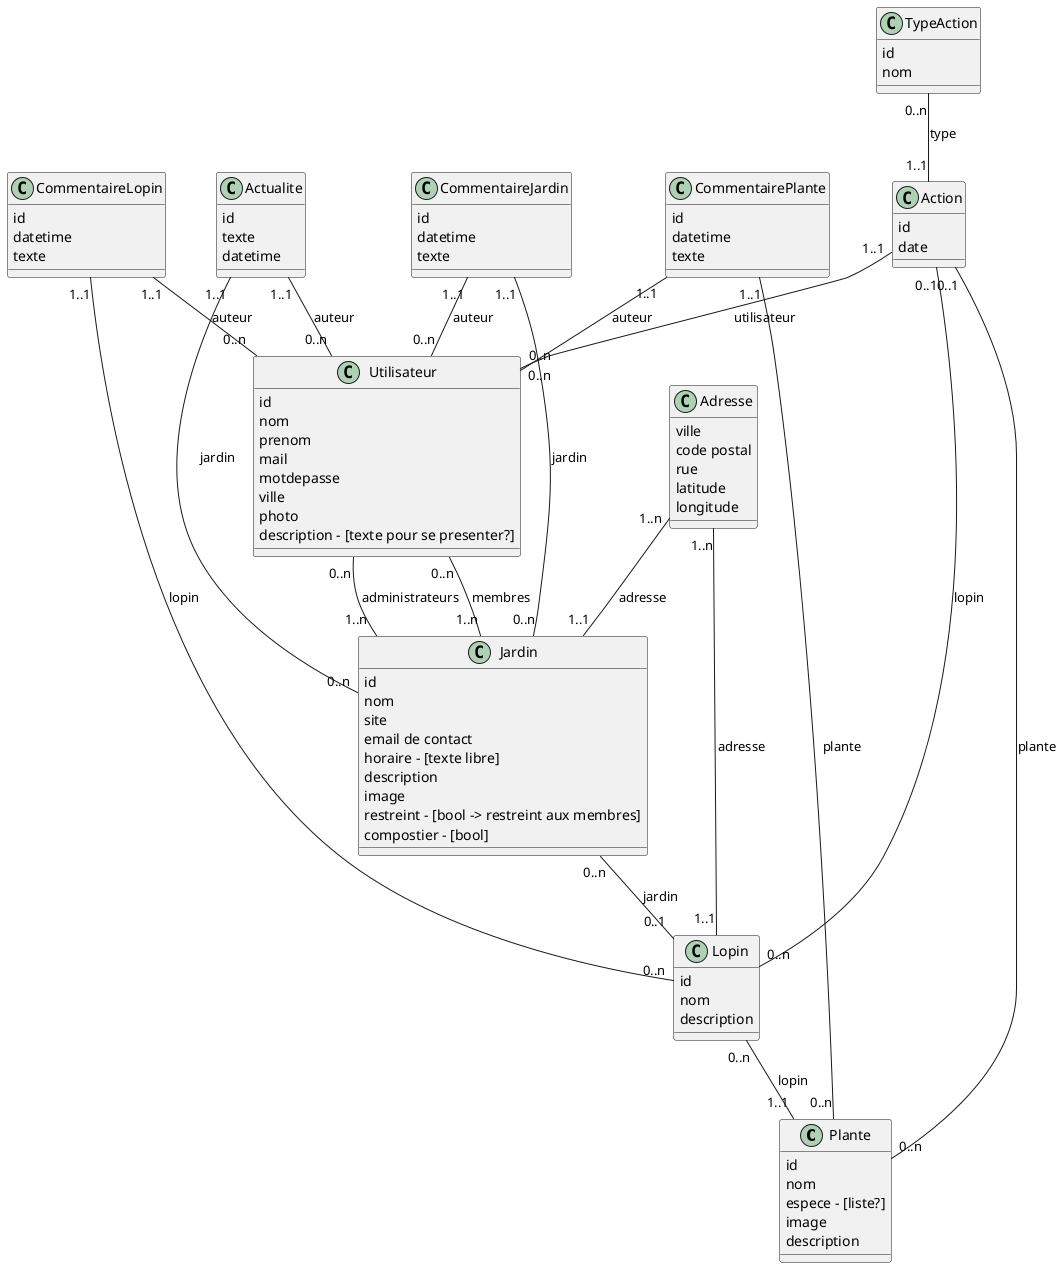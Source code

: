 @startuml
skinparam shadowing false
skinparam monochrome false
skinparam TitleFontSize 20
skinparam sequenceTitleFontSize 20
skinparam sequenceTitleFontStyle plain

skinparam state {
  BackgroundColor white
  BackgroundColor<<Warning>> lightblue
}

class Plante{
	id
	nom
	espece - [liste?]
	image
	description
}

class Jardin{
	id
	nom
	site
	email de contact
	horaire - [texte libre]
	description
	image
	restreint - [bool -> restreint aux membres]
	compostier - [bool]
}

class Lopin{
	id
	nom
	description
}

class Utilisateur{
	id
	nom
	prenom
	mail
	motdepasse
	ville
	photo
	description - [texte pour se presenter?]
}

class Adresse{
	ville
	code postal
	rue
	latitude
	longitude
}

class Actualite{
	id
	texte
	datetime
}

class CommentaireJardin{
	id
	datetime
	texte
}

class CommentairePlante{
	id
	datetime
	texte
}

class CommentaireLopin{
	id
	datetime
	texte
}

class Action{
	id
	date
}

class TypeAction{
	id
	nom
}


Jardin "0..n" -- "0..1" Lopin : jardin
Lopin "0..n" -- "1..1" Plante : lopin

TypeAction "0..n" -- "1..1" Action : type
Action "1..1" -- "0..n" Utilisateur : utilisateur
Action "0..1" -- "0..n" Plante : plante
Action "0..1" -- "0..n" Lopin : lopin

CommentairePlante "1..1" -- "0..n" Utilisateur : auteur
CommentairePlante "1..1" -- "0..n" Plante : plante
CommentaireJardin "1..1" -- "0..n" Utilisateur : auteur
CommentaireJardin "1..1" -- "0..n" Jardin : jardin
CommentaireLopin "1..1" -- "0..n" Utilisateur : auteur
CommentaireLopin "1..1" -- "0..n" Lopin : lopin


Utilisateur "0..n" -- "1..n" Jardin : administrateurs
Utilisateur "0..n" -- "1..n" Jardin : membres

Actualite "1..1" -- "0..n" Jardin : jardin
Actualite "1..1" -- "0..n" Utilisateur : auteur

Adresse "1..n" -- "1..1" Jardin : adresse
Adresse "1..n" -- "1..1" Lopin : adresse
@enduml
